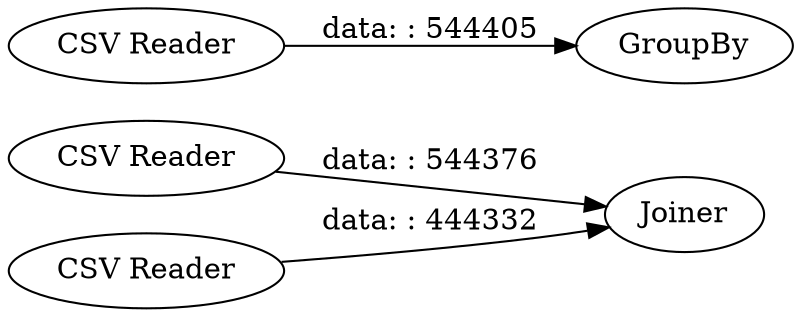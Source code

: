 digraph {
	"-7400583909181713629_5" [label="CSV Reader"]
	"-7400583909181713629_3" [label="CSV Reader"]
	"-7400583909181713629_1" [label="CSV Reader"]
	"-7400583909181713629_2" [label=GroupBy]
	"-7400583909181713629_4" [label=Joiner]
	"-7400583909181713629_5" -> "-7400583909181713629_4" [label="data: : 544376"]
	"-7400583909181713629_1" -> "-7400583909181713629_2" [label="data: : 544405"]
	"-7400583909181713629_3" -> "-7400583909181713629_4" [label="data: : 444332"]
	rankdir=LR
}
